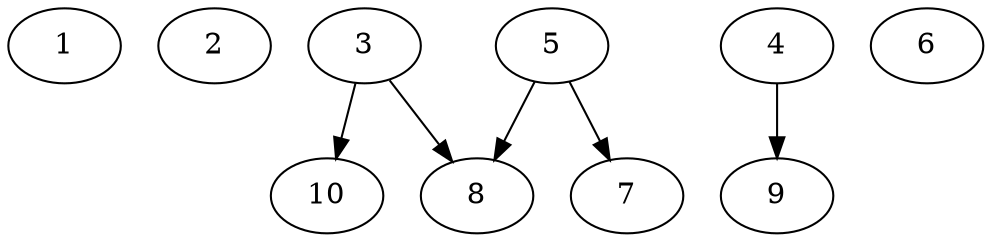 // DAG automatically generated by daggen at Tue Jul 18 11:30:58 2017
// ./daggen --dot -n 10 --fat 0.8 --regular 0.8 --density 0.2 --jump 2 
digraph G {
  1 [size="1841787268", alpha="0.03"]
  2 [size="1073741824000", alpha="0.16"]
  3 [size="13260475315", alpha="0.18"]
  3 -> 8 [size ="301989888"]
  3 -> 10 [size ="301989888"]
  4 [size="134217728000", alpha="0.04"]
  4 -> 9 [size ="209715200"]
  5 [size="407599647", alpha="0.02"]
  5 -> 7 [size ="33554432"]
  5 -> 8 [size ="33554432"]
  6 [size="174736456296", alpha="0.13"]
  7 [size="1073741824000", alpha="0.11"]
  8 [size="8492922008", alpha="0.08"]
  9 [size="333441283870", alpha="0.16"]
  10 [size="31297608225", alpha="0.06"]
}
